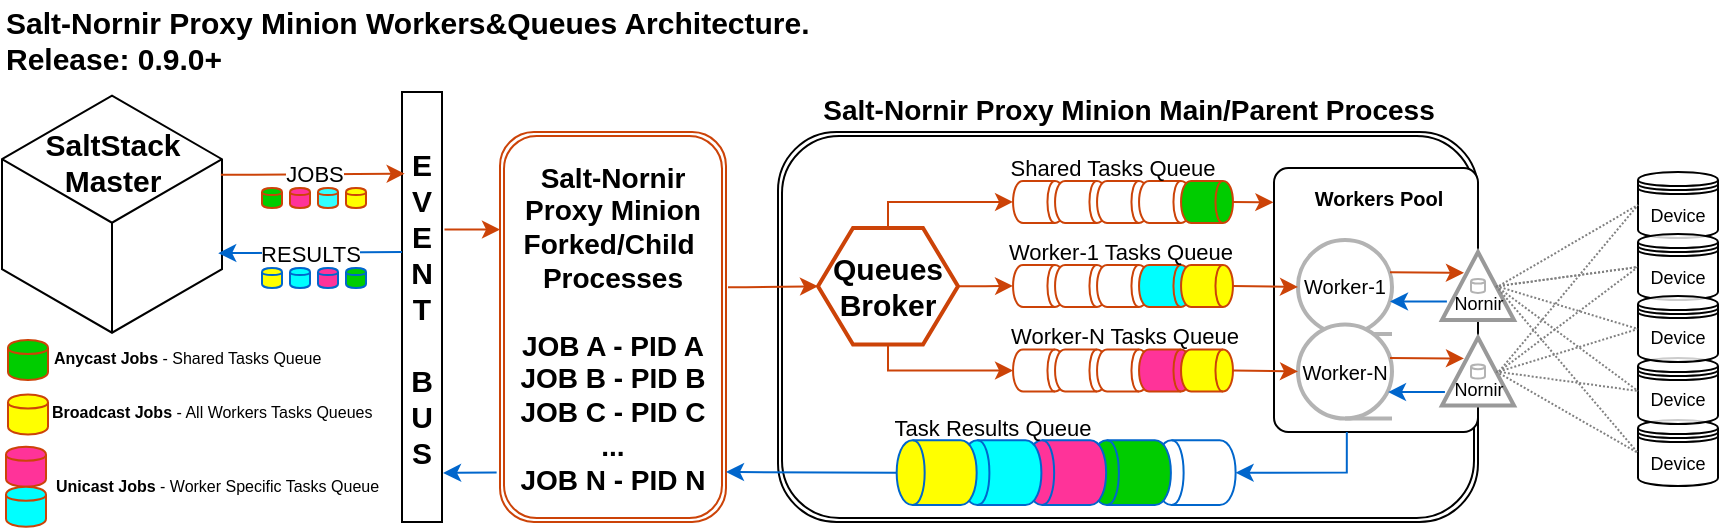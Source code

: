 <mxfile version="13.3.9" type="device"><diagram id="idLIle0MW4evIVpvNF2f" name="Page-1"><mxGraphModel dx="1092" dy="494" grid="1" gridSize="10" guides="1" tooltips="1" connect="1" arrows="1" fold="1" page="1" pageScale="1" pageWidth="827" pageHeight="1169" math="0" shadow="0"><root><mxCell id="0"/><mxCell id="1" parent="0"/><mxCell id="kv0eZ70XptQ-PbR5n9JC-111" value="Device" style="shape=datastore;whiteSpace=wrap;html=1;rounded=1;strokeWidth=1;fontSize=9;strokeOpacity=100;fillOpacity=80;" parent="1" vertex="1"><mxGeometry x="896" y="374" width="40" height="33" as="geometry"/></mxCell><mxCell id="kv0eZ70XptQ-PbR5n9JC-25" value="" style="shape=ext;double=1;rounded=1;whiteSpace=wrap;html=1;strokeColor=#000000;fontSize=15;fontColor=#000000;fontStyle=1" parent="1" vertex="1"><mxGeometry x="466" y="230" width="350" height="195" as="geometry"/></mxCell><mxCell id="kv0eZ70XptQ-PbR5n9JC-78" value="" style="rounded=1;whiteSpace=wrap;html=1;strokeWidth=1;fontSize=11;fontColor=#000000;arcSize=7;" parent="1" vertex="1"><mxGeometry x="714" y="248" width="102" height="132" as="geometry"/></mxCell><mxCell id="kv0eZ70XptQ-PbR5n9JC-1" value="" style="html=1;whiteSpace=wrap;aspect=fixed;shape=isoCube;backgroundOutline=1;fontColor=#3399FF;" parent="1" vertex="1"><mxGeometry x="78" y="210" width="110" height="122.22" as="geometry"/></mxCell><mxCell id="kv0eZ70XptQ-PbR5n9JC-2" value="SaltStack&lt;br style=&quot;font-size: 15px;&quot;&gt;Master" style="text;html=1;resizable=0;autosize=1;align=center;verticalAlign=middle;points=[];fillColor=none;strokeColor=none;rounded=0;fontStyle=1;fontSize=15;" parent="1" vertex="1"><mxGeometry x="93" y="225" width="80" height="40" as="geometry"/></mxCell><mxCell id="kv0eZ70XptQ-PbR5n9JC-5" value="E&lt;br&gt;V&lt;br&gt;E&lt;br&gt;N&lt;br&gt;T&lt;br&gt;&lt;br&gt;B&lt;br&gt;U&lt;br&gt;S" style="rounded=0;whiteSpace=wrap;html=1;strokeColor=#000000;fontSize=15;fontStyle=1" parent="1" vertex="1"><mxGeometry x="278" y="210" width="20" height="215" as="geometry"/></mxCell><mxCell id="kv0eZ70XptQ-PbR5n9JC-6" value="" style="endArrow=classic;html=1;fontSize=15;fontColor=#000000;entryX=0.067;entryY=0.19;entryDx=0;entryDy=0;entryPerimeter=0;exitX=0.995;exitY=0.339;exitDx=0;exitDy=0;exitPerimeter=0;strokeColor=#CC4308;" parent="1" source="kv0eZ70XptQ-PbR5n9JC-1" target="kv0eZ70XptQ-PbR5n9JC-5" edge="1"><mxGeometry relative="1" as="geometry"><mxPoint x="138" y="350" as="sourcePoint"/><mxPoint x="238" y="350" as="targetPoint"/></mxGeometry></mxCell><mxCell id="kv0eZ70XptQ-PbR5n9JC-7" value="JOBS&lt;br&gt;" style="edgeLabel;resizable=0;html=1;align=center;verticalAlign=middle;" parent="kv0eZ70XptQ-PbR5n9JC-6" connectable="0" vertex="1"><mxGeometry relative="1" as="geometry"/></mxCell><mxCell id="kv0eZ70XptQ-PbR5n9JC-8" value="" style="endArrow=none;html=1;fontSize=15;fontColor=#000000;entryX=0.067;entryY=0.19;entryDx=0;entryDy=0;entryPerimeter=0;exitX=0.995;exitY=0.339;exitDx=0;exitDy=0;exitPerimeter=0;startArrow=classic;startFill=1;endFill=0;strokeColor=#0066CC;" parent="1" edge="1"><mxGeometry relative="1" as="geometry"><mxPoint x="186.11" y="290.583" as="sourcePoint"/><mxPoint x="278.0" y="290.0" as="targetPoint"/></mxGeometry></mxCell><mxCell id="kv0eZ70XptQ-PbR5n9JC-9" value="RESULTS" style="edgeLabel;resizable=0;html=1;align=center;verticalAlign=middle;" parent="kv0eZ70XptQ-PbR5n9JC-8" connectable="0" vertex="1"><mxGeometry relative="1" as="geometry"/></mxCell><mxCell id="kv0eZ70XptQ-PbR5n9JC-10" value="Salt-Nornir &lt;br style=&quot;font-size: 14px&quot;&gt;Proxy Minion&lt;br style=&quot;font-size: 14px&quot;&gt;Forked/Child&amp;nbsp;&lt;br&gt;Processes&lt;br&gt;&lt;br style=&quot;font-size: 14px&quot;&gt;JOB A - PID A&lt;br&gt;JOB B - PID B&lt;br&gt;JOB C - PID C&lt;br&gt;...&lt;br&gt;JOB N - PID N" style="shape=ext;double=1;rounded=1;whiteSpace=wrap;html=1;fontSize=14;fontColor=#000000;fontStyle=1;strokeColor=#CC4308;" parent="1" vertex="1"><mxGeometry x="327" y="230" width="113" height="195" as="geometry"/></mxCell><mxCell id="kv0eZ70XptQ-PbR5n9JC-11" value="" style="shape=cylinder;whiteSpace=wrap;html=1;boundedLbl=1;backgroundOutline=1;fontSize=15;fontColor=#000000;strokeColor=#CC4308;fillColor=#00CC00;" parent="1" vertex="1"><mxGeometry x="208" y="258" width="10" height="10" as="geometry"/></mxCell><mxCell id="kv0eZ70XptQ-PbR5n9JC-12" value="" style="shape=cylinder;whiteSpace=wrap;html=1;boundedLbl=1;backgroundOutline=1;fontSize=15;fontColor=#000000;strokeColor=#CC4308;fillColor=#FF3399;" parent="1" vertex="1"><mxGeometry x="222" y="258" width="10" height="10" as="geometry"/></mxCell><mxCell id="kv0eZ70XptQ-PbR5n9JC-13" value="" style="shape=cylinder;whiteSpace=wrap;html=1;boundedLbl=1;backgroundOutline=1;fontSize=15;fontColor=#000000;strokeColor=#CC4308;fillColor=#33FFFF;" parent="1" vertex="1"><mxGeometry x="236" y="258" width="10" height="10" as="geometry"/></mxCell><mxCell id="kv0eZ70XptQ-PbR5n9JC-14" value="" style="shape=cylinder;whiteSpace=wrap;html=1;boundedLbl=1;backgroundOutline=1;fontSize=15;fontColor=#000000;strokeColor=#CC4308;fillColor=#FFFF00;" parent="1" vertex="1"><mxGeometry x="250" y="258" width="10" height="10" as="geometry"/></mxCell><mxCell id="kv0eZ70XptQ-PbR5n9JC-15" value="" style="shape=cylinder;whiteSpace=wrap;html=1;boundedLbl=1;backgroundOutline=1;fontSize=15;fontColor=#000000;strokeColor=#0066CC;fillColor=#FFFF00;" parent="1" vertex="1"><mxGeometry x="208" y="298" width="10" height="10" as="geometry"/></mxCell><mxCell id="kv0eZ70XptQ-PbR5n9JC-16" value="" style="shape=cylinder;whiteSpace=wrap;html=1;boundedLbl=1;backgroundOutline=1;fontSize=15;fontColor=#000000;strokeColor=#0066CC;fillColor=#00FFFF;" parent="1" vertex="1"><mxGeometry x="222" y="298" width="10" height="10" as="geometry"/></mxCell><mxCell id="kv0eZ70XptQ-PbR5n9JC-17" value="" style="shape=cylinder;whiteSpace=wrap;html=1;boundedLbl=1;backgroundOutline=1;fontSize=15;fontColor=#000000;strokeColor=#0066CC;fillColor=#FF3399;" parent="1" vertex="1"><mxGeometry x="236" y="298" width="10" height="10" as="geometry"/></mxCell><mxCell id="kv0eZ70XptQ-PbR5n9JC-18" value="" style="shape=cylinder;whiteSpace=wrap;html=1;boundedLbl=1;backgroundOutline=1;fontSize=15;fontColor=#000000;strokeColor=#0066CC;fillColor=#00CC00;" parent="1" vertex="1"><mxGeometry x="250" y="298" width="10" height="10" as="geometry"/></mxCell><mxCell id="kv0eZ70XptQ-PbR5n9JC-19" value="" style="endArrow=classic;html=1;fontSize=15;fontColor=#000000;entryX=0;entryY=0.25;entryDx=0;entryDy=0;strokeColor=#CC4308;exitX=1.062;exitY=0.32;exitDx=0;exitDy=0;exitPerimeter=0;" parent="1" source="kv0eZ70XptQ-PbR5n9JC-5" target="kv0eZ70XptQ-PbR5n9JC-10" edge="1"><mxGeometry relative="1" as="geometry"><mxPoint x="300" y="352" as="sourcePoint"/><mxPoint x="381.89" y="350" as="targetPoint"/></mxGeometry></mxCell><mxCell id="kv0eZ70XptQ-PbR5n9JC-23" value="" style="endArrow=none;html=1;fontSize=15;fontColor=#000000;startArrow=classic;startFill=1;endFill=0;entryX=-0.015;entryY=0.873;entryDx=0;entryDy=0;strokeColor=#0066CC;exitX=1.027;exitY=0.886;exitDx=0;exitDy=0;exitPerimeter=0;entryPerimeter=0;" parent="1" source="kv0eZ70XptQ-PbR5n9JC-5" target="kv0eZ70XptQ-PbR5n9JC-10" edge="1"><mxGeometry relative="1" as="geometry"><mxPoint x="300" y="401" as="sourcePoint"/><mxPoint x="360" y="400" as="targetPoint"/></mxGeometry></mxCell><mxCell id="kv0eZ70XptQ-PbR5n9JC-26" value="" style="shape=cylinder;whiteSpace=wrap;html=1;boundedLbl=1;backgroundOutline=1;fontSize=15;fontColor=#FF8000;rotation=90;strokeColor=#CC4308;fillColor=#FFFFFF;" parent="1" vertex="1"><mxGeometry x="586" y="294" width="21" height="25.95" as="geometry"/></mxCell><mxCell id="kv0eZ70XptQ-PbR5n9JC-27" value="Queues&lt;br&gt;Broker" style="shape=hexagon;perimeter=hexagonPerimeter2;whiteSpace=wrap;html=1;fontSize=15;fontStyle=1;strokeWidth=2;strokeColor=#CC4308;" parent="1" vertex="1"><mxGeometry x="486" y="277.94" width="70" height="58.34" as="geometry"/></mxCell><mxCell id="kv0eZ70XptQ-PbR5n9JC-28" value="" style="shape=cylinder;whiteSpace=wrap;html=1;boundedLbl=1;backgroundOutline=1;fontSize=15;fontColor=#FF8000;rotation=90;strokeColor=#CC4308;fillColor=#FFFFFF;" parent="1" vertex="1"><mxGeometry x="586" y="251.99" width="21" height="25.95" as="geometry"/></mxCell><mxCell id="kv0eZ70XptQ-PbR5n9JC-29" value="" style="shape=cylinder;whiteSpace=wrap;html=1;boundedLbl=1;backgroundOutline=1;fontSize=15;fontColor=#FF8000;rotation=90;strokeColor=#CC4308;fillColor=#FFFFFF;" parent="1" vertex="1"><mxGeometry x="586" y="336.28" width="21" height="25.95" as="geometry"/></mxCell><mxCell id="kv0eZ70XptQ-PbR5n9JC-31" value="" style="endArrow=classic;html=1;fontSize=15;fontColor=#000000;entryX=0.5;entryY=1;entryDx=0;entryDy=0;exitX=0.5;exitY=0;exitDx=0;exitDy=0;edgeStyle=orthogonalEdgeStyle;rounded=0;strokeColor=#CC4308;" parent="1" source="kv0eZ70XptQ-PbR5n9JC-27" target="kv0eZ70XptQ-PbR5n9JC-28" edge="1"><mxGeometry relative="1" as="geometry"><mxPoint x="256" y="398" as="sourcePoint"/><mxPoint x="293" y="397.5" as="targetPoint"/></mxGeometry></mxCell><mxCell id="kv0eZ70XptQ-PbR5n9JC-32" value="" style="endArrow=classic;html=1;fontSize=15;fontColor=#000000;entryX=0;entryY=0.5;entryDx=0;entryDy=0;strokeColor=#CC4308;exitX=1.009;exitY=0.398;exitDx=0;exitDy=0;edgeStyle=orthogonalEdgeStyle;rounded=0;exitPerimeter=0;" parent="1" source="kv0eZ70XptQ-PbR5n9JC-10" target="kv0eZ70XptQ-PbR5n9JC-27" edge="1"><mxGeometry relative="1" as="geometry"><mxPoint x="467" y="370.5" as="sourcePoint"/><mxPoint x="637.525" y="257.965" as="targetPoint"/><Array as="points"><mxPoint x="450" y="308"/></Array></mxGeometry></mxCell><mxCell id="kv0eZ70XptQ-PbR5n9JC-33" value="" style="endArrow=classic;html=1;fontSize=15;fontColor=#000000;strokeColor=#CC4308;exitX=0.5;exitY=1;exitDx=0;exitDy=0;edgeStyle=orthogonalEdgeStyle;rounded=0;entryX=0.5;entryY=1;entryDx=0;entryDy=0;" parent="1" source="kv0eZ70XptQ-PbR5n9JC-27" target="kv0eZ70XptQ-PbR5n9JC-29" edge="1"><mxGeometry relative="1" as="geometry"><mxPoint x="531" y="287.94" as="sourcePoint"/><mxPoint x="586" y="346" as="targetPoint"/></mxGeometry></mxCell><mxCell id="kv0eZ70XptQ-PbR5n9JC-34" value="" style="endArrow=classic;html=1;fontSize=15;fontColor=#000000;strokeColor=#CC4308;exitX=1;exitY=0.5;exitDx=0;exitDy=0;edgeStyle=orthogonalEdgeStyle;rounded=0;entryX=0.5;entryY=1;entryDx=0;entryDy=0;" parent="1" source="kv0eZ70XptQ-PbR5n9JC-27" target="kv0eZ70XptQ-PbR5n9JC-26" edge="1"><mxGeometry relative="1" as="geometry"><mxPoint x="531" y="346.28" as="sourcePoint"/><mxPoint x="593.525" y="359.255" as="targetPoint"/></mxGeometry></mxCell><mxCell id="kv0eZ70XptQ-PbR5n9JC-35" value="" style="shape=cylinder;whiteSpace=wrap;html=1;boundedLbl=1;backgroundOutline=1;fontSize=15;fontColor=#FF8000;rotation=90;strokeColor=#CC4308;fillColor=#FFFFFF;" parent="1" vertex="1"><mxGeometry x="607" y="251.99" width="21" height="25.95" as="geometry"/></mxCell><mxCell id="kv0eZ70XptQ-PbR5n9JC-36" value="" style="shape=cylinder;whiteSpace=wrap;html=1;boundedLbl=1;backgroundOutline=1;fontSize=15;fontColor=#FF8000;rotation=90;strokeColor=#CC4308;fillColor=#FFFFFF;" parent="1" vertex="1"><mxGeometry x="628" y="251.99" width="21" height="25.95" as="geometry"/></mxCell><mxCell id="kv0eZ70XptQ-PbR5n9JC-37" value="" style="shape=cylinder;whiteSpace=wrap;html=1;boundedLbl=1;backgroundOutline=1;fontSize=15;fontColor=#FF8000;rotation=90;strokeColor=#CC4308;fillColor=#FFFFFF;" parent="1" vertex="1"><mxGeometry x="649" y="251.99" width="21" height="25.95" as="geometry"/></mxCell><mxCell id="kv0eZ70XptQ-PbR5n9JC-38" value="" style="shape=cylinder;whiteSpace=wrap;html=1;boundedLbl=1;backgroundOutline=1;fontSize=15;fontColor=#FF8000;rotation=90;strokeColor=#CC4308;fillColor=#FFFFFF;" parent="1" vertex="1"><mxGeometry x="607" y="294" width="21" height="25.95" as="geometry"/></mxCell><mxCell id="kv0eZ70XptQ-PbR5n9JC-39" value="" style="shape=cylinder;whiteSpace=wrap;html=1;boundedLbl=1;backgroundOutline=1;fontSize=15;fontColor=#FF8000;rotation=90;strokeColor=#CC4308;fillColor=#FFFFFF;" parent="1" vertex="1"><mxGeometry x="628" y="294" width="21" height="25.95" as="geometry"/></mxCell><mxCell id="kv0eZ70XptQ-PbR5n9JC-40" value="" style="shape=cylinder;whiteSpace=wrap;html=1;boundedLbl=1;backgroundOutline=1;fontSize=15;fontColor=#FF8000;rotation=90;strokeColor=#CC4308;fillColor=#00FFFF;" parent="1" vertex="1"><mxGeometry x="649" y="294" width="21" height="25.95" as="geometry"/></mxCell><mxCell id="kv0eZ70XptQ-PbR5n9JC-42" value="" style="shape=cylinder;whiteSpace=wrap;html=1;boundedLbl=1;backgroundOutline=1;fontSize=15;fontColor=#FF8000;rotation=90;strokeColor=#CC4308;fillColor=#FFFFFF;" parent="1" vertex="1"><mxGeometry x="607" y="336.28" width="21" height="25.95" as="geometry"/></mxCell><mxCell id="kv0eZ70XptQ-PbR5n9JC-43" value="" style="shape=cylinder;whiteSpace=wrap;html=1;boundedLbl=1;backgroundOutline=1;fontSize=15;fontColor=#FF8000;rotation=90;strokeColor=#CC4308;fillColor=#FFFFFF;" parent="1" vertex="1"><mxGeometry x="628" y="336.28" width="21" height="25.95" as="geometry"/></mxCell><mxCell id="kv0eZ70XptQ-PbR5n9JC-44" value="" style="shape=cylinder;whiteSpace=wrap;html=1;boundedLbl=1;backgroundOutline=1;fontSize=15;fontColor=#FF8000;rotation=90;strokeColor=#CC4308;fillColor=#FF3399;" parent="1" vertex="1"><mxGeometry x="649" y="336.28" width="21" height="25.95" as="geometry"/></mxCell><mxCell id="kv0eZ70XptQ-PbR5n9JC-46" value="Shared Tasks Queue" style="text;html=1;resizable=0;autosize=1;align=center;verticalAlign=middle;points=[];fillColor=none;strokeColor=none;rounded=0;fontSize=11;fontColor=#000000;" parent="1" vertex="1"><mxGeometry x="573" y="237.99" width="120" height="20" as="geometry"/></mxCell><mxCell id="kv0eZ70XptQ-PbR5n9JC-47" value="" style="shape=cylinder;whiteSpace=wrap;html=1;boundedLbl=1;backgroundOutline=1;fontSize=15;fontColor=#FF8000;rotation=90;strokeColor=#CC4308;fillColor=#00CC00;" parent="1" vertex="1"><mxGeometry x="670" y="251.99" width="21" height="25.95" as="geometry"/></mxCell><mxCell id="kv0eZ70XptQ-PbR5n9JC-48" value="" style="shape=cylinder;whiteSpace=wrap;html=1;boundedLbl=1;backgroundOutline=1;fontSize=15;fontColor=#FF8000;rotation=90;strokeColor=#CC4308;fillColor=#FFFF00;" parent="1" vertex="1"><mxGeometry x="670" y="294" width="21" height="25.95" as="geometry"/></mxCell><mxCell id="kv0eZ70XptQ-PbR5n9JC-49" value="" style="shape=cylinder;whiteSpace=wrap;html=1;boundedLbl=1;backgroundOutline=1;fontSize=15;fontColor=#FF8000;rotation=90;strokeColor=#CC4308;fillColor=#FFFF00;" parent="1" vertex="1"><mxGeometry x="670" y="336.28" width="21" height="25.95" as="geometry"/></mxCell><mxCell id="kv0eZ70XptQ-PbR5n9JC-50" value="Worker-1 Tasks Queue" style="text;html=1;resizable=0;autosize=1;align=center;verticalAlign=middle;points=[];fillColor=none;strokeColor=none;rounded=0;fontSize=11;fontColor=#000000;" parent="1" vertex="1"><mxGeometry x="572" y="280.11" width="130" height="20" as="geometry"/></mxCell><mxCell id="kv0eZ70XptQ-PbR5n9JC-52" value="Worker-N Tasks Queue" style="text;html=1;resizable=0;autosize=1;align=center;verticalAlign=middle;points=[];fillColor=none;strokeColor=none;rounded=0;fontSize=11;fontColor=#000000;" parent="1" vertex="1"><mxGeometry x="574" y="321.95" width="130" height="20" as="geometry"/></mxCell><mxCell id="kv0eZ70XptQ-PbR5n9JC-58" value="" style="endArrow=none;html=1;fontSize=15;fontColor=#000000;startArrow=classic;startFill=1;endFill=0;entryX=0.5;entryY=0;entryDx=0;entryDy=0;strokeColor=#0066CC;" parent="1" target="kv0eZ70XptQ-PbR5n9JC-57" edge="1"><mxGeometry relative="1" as="geometry"><mxPoint x="440" y="400" as="sourcePoint"/><mxPoint x="310" y="410.5" as="targetPoint"/></mxGeometry></mxCell><mxCell id="kv0eZ70XptQ-PbR5n9JC-59" value="&lt;span style=&quot;font-size: 14px ; font-weight: 700&quot;&gt;Salt-Nornir&amp;nbsp;&lt;/span&gt;&lt;span style=&quot;font-size: 14px ; font-weight: 700&quot;&gt;Proxy Minion&amp;nbsp;&lt;/span&gt;&lt;span style=&quot;font-size: 14px ; font-weight: 700&quot;&gt;Main/Parent Process&lt;/span&gt;" style="text;html=1;resizable=0;autosize=1;align=center;verticalAlign=middle;points=[];fillColor=none;strokeColor=none;rounded=0;fontSize=14;fontColor=#000000;" parent="1" vertex="1"><mxGeometry x="481" y="209" width="320" height="20" as="geometry"/></mxCell><mxCell id="kv0eZ70XptQ-PbR5n9JC-66" value="" style="shape=cylinder;whiteSpace=wrap;html=1;boundedLbl=1;backgroundOutline=1;fontSize=15;fontColor=#FF8000;rotation=-90;strokeColor=#0066CC;" parent="1" vertex="1"><mxGeometry x="658.63" y="380.34" width="32.37" height="40" as="geometry"/></mxCell><mxCell id="kv0eZ70XptQ-PbR5n9JC-64" value="" style="shape=cylinder;whiteSpace=wrap;html=1;boundedLbl=1;backgroundOutline=1;fontSize=15;fontColor=#FF8000;rotation=-90;strokeColor=#0066CC;fillColor=#00CC00;" parent="1" vertex="1"><mxGeometry x="626.26" y="380.34" width="32.37" height="40" as="geometry"/></mxCell><mxCell id="kv0eZ70XptQ-PbR5n9JC-65" value="" style="shape=cylinder;whiteSpace=wrap;html=1;boundedLbl=1;backgroundOutline=1;fontSize=15;fontColor=#FF8000;rotation=-90;strokeColor=#0066CC;fillColor=#FF3399;" parent="1" vertex="1"><mxGeometry x="593.89" y="380.34" width="32.37" height="40" as="geometry"/></mxCell><mxCell id="kv0eZ70XptQ-PbR5n9JC-60" value="" style="shape=cylinder;whiteSpace=wrap;html=1;boundedLbl=1;backgroundOutline=1;fontSize=15;fontColor=#FF8000;rotation=-90;strokeColor=#0066CC;fillColor=#00FFFF;" parent="1" vertex="1"><mxGeometry x="561.52" y="380.34" width="32.37" height="40" as="geometry"/></mxCell><mxCell id="kv0eZ70XptQ-PbR5n9JC-57" value="" style="shape=cylinder;whiteSpace=wrap;html=1;boundedLbl=1;backgroundOutline=1;fontSize=15;fontColor=#FF8000;rotation=-90;strokeColor=#0066CC;fillColor=#FFFF00;" parent="1" vertex="1"><mxGeometry x="529.15" y="380.34" width="32.37" height="40" as="geometry"/></mxCell><mxCell id="kv0eZ70XptQ-PbR5n9JC-67" value="Task Results Queue" style="text;html=1;resizable=0;autosize=1;align=center;verticalAlign=middle;points=[];fillColor=none;strokeColor=none;rounded=0;fontSize=11;fontColor=#000000;" parent="1" vertex="1"><mxGeometry x="518" y="368" width="110" height="20" as="geometry"/></mxCell><mxCell id="kv0eZ70XptQ-PbR5n9JC-75" value="Worker-1" style="shape=tapeData;whiteSpace=wrap;html=1;perimeter=ellipsePerimeter;strokeWidth=2;fontSize=10;fontColor=#000000;strokeColor=#B3B3B3;" parent="1" vertex="1"><mxGeometry x="726" y="283.97" width="47" height="47" as="geometry"/></mxCell><mxCell id="kv0eZ70XptQ-PbR5n9JC-76" value="Worker-N" style="shape=tapeData;whiteSpace=wrap;html=1;perimeter=ellipsePerimeter;strokeWidth=2;fontSize=10;fontColor=#000000;strokeColor=#B3B3B3;" parent="1" vertex="1"><mxGeometry x="726" y="326.25" width="47" height="47" as="geometry"/></mxCell><mxCell id="kv0eZ70XptQ-PbR5n9JC-80" value="&lt;b style=&quot;font-size: 10px;&quot;&gt;Workers Pool&lt;/b&gt;" style="text;html=1;resizable=0;autosize=1;align=center;verticalAlign=middle;points=[];fillColor=none;strokeColor=none;rounded=0;fontSize=10;fontColor=#000000;" parent="1" vertex="1"><mxGeometry x="726" y="253" width="80" height="20" as="geometry"/></mxCell><mxCell id="kv0eZ70XptQ-PbR5n9JC-81" value="" style="endArrow=classic;html=1;fontSize=15;fontColor=#000000;strokeColor=#CC4308;rounded=0;entryX=0;entryY=0.5;entryDx=0;entryDy=0;" parent="1" target="kv0eZ70XptQ-PbR5n9JC-75" edge="1"><mxGeometry relative="1" as="geometry"><mxPoint x="693" y="307" as="sourcePoint"/><mxPoint x="593.525" y="316.975" as="targetPoint"/></mxGeometry></mxCell><mxCell id="kv0eZ70XptQ-PbR5n9JC-82" value="" style="endArrow=classic;html=1;fontSize=15;fontColor=#000000;strokeColor=#CC4308;rounded=0;entryX=0;entryY=0.5;entryDx=0;entryDy=0;exitX=0.5;exitY=0;exitDx=0;exitDy=0;" parent="1" source="kv0eZ70XptQ-PbR5n9JC-49" target="kv0eZ70XptQ-PbR5n9JC-76" edge="1"><mxGeometry relative="1" as="geometry"><mxPoint x="703" y="317" as="sourcePoint"/><mxPoint x="736.0" y="316.97" as="targetPoint"/></mxGeometry></mxCell><mxCell id="kv0eZ70XptQ-PbR5n9JC-83" value="" style="endArrow=classic;html=1;fontSize=15;fontColor=#000000;strokeColor=#CC4308;rounded=0;exitX=0.5;exitY=0;exitDx=0;exitDy=0;entryX=-0.003;entryY=0.13;entryDx=0;entryDy=0;entryPerimeter=0;" parent="1" source="kv0eZ70XptQ-PbR5n9JC-47" target="kv0eZ70XptQ-PbR5n9JC-78" edge="1"><mxGeometry relative="1" as="geometry"><mxPoint x="703.475" y="359.255" as="sourcePoint"/><mxPoint x="713" y="265" as="targetPoint"/></mxGeometry></mxCell><mxCell id="kv0eZ70XptQ-PbR5n9JC-89" style="edgeStyle=none;rounded=0;orthogonalLoop=1;jettySize=auto;html=1;exitX=0;exitY=0;exitDx=28.5;exitDy=16.995;exitPerimeter=0;entryX=0;entryY=0.5;entryDx=0;entryDy=0;startArrow=none;startFill=0;endArrow=none;endFill=0;fontSize=9;fontColor=#000000;strokeColor=#808080;dashed=1;dashPattern=1 1;" parent="1" source="kv0eZ70XptQ-PbR5n9JC-84" target="kv0eZ70XptQ-PbR5n9JC-86" edge="1"><mxGeometry relative="1" as="geometry"/></mxCell><mxCell id="kv0eZ70XptQ-PbR5n9JC-84" value="Nornir" style="verticalLabelPosition=middle;verticalAlign=bottom;html=1;shape=mxgraph.basic.acute_triangle;dx=0.5;rounded=1;strokeWidth=2;fontSize=9;fontColor=#000000;strokeColor=#999999;labelPosition=center;align=center;" parent="1" vertex="1"><mxGeometry x="798" y="290" width="36" height="33.99" as="geometry"/></mxCell><mxCell id="kv0eZ70XptQ-PbR5n9JC-94" style="edgeStyle=none;rounded=0;orthogonalLoop=1;jettySize=auto;html=1;exitX=0;exitY=0;exitDx=28.5;exitDy=16.995;exitPerimeter=0;entryX=0;entryY=0.5;entryDx=0;entryDy=0;startArrow=none;startFill=0;endArrow=none;endFill=0;fontSize=9;fontColor=#000000;strokeColor=#808080;dashed=1;dashPattern=1 1;" parent="1" source="kv0eZ70XptQ-PbR5n9JC-85" target="kv0eZ70XptQ-PbR5n9JC-110" edge="1"><mxGeometry relative="1" as="geometry"><mxPoint x="893" y="378.73" as="targetPoint"/></mxGeometry></mxCell><mxCell id="kv0eZ70XptQ-PbR5n9JC-85" value="Nornir" style="verticalLabelPosition=middle;verticalAlign=bottom;html=1;shape=mxgraph.basic.acute_triangle;dx=0.5;rounded=1;strokeWidth=2;fontSize=9;fontColor=#000000;strokeColor=#999999;labelPosition=center;align=center;" parent="1" vertex="1"><mxGeometry x="798" y="332.76" width="36" height="33.99" as="geometry"/></mxCell><mxCell id="kv0eZ70XptQ-PbR5n9JC-86" value="Device" style="shape=datastore;whiteSpace=wrap;html=1;rounded=1;strokeWidth=1;fontSize=9;strokeOpacity=100;fillOpacity=80;" parent="1" vertex="1"><mxGeometry x="896" y="250" width="40" height="33" as="geometry"/></mxCell><mxCell id="kv0eZ70XptQ-PbR5n9JC-99" value="" style="strokeWidth=1;html=1;shape=mxgraph.flowchart.database;whiteSpace=wrap;rounded=1;fontSize=9;fontColor=#000000;strokeColor=#B3B3B3;" parent="1" vertex="1"><mxGeometry x="812.5" y="303.47" width="7" height="7" as="geometry"/></mxCell><mxCell id="kv0eZ70XptQ-PbR5n9JC-100" value="" style="strokeWidth=1;html=1;shape=mxgraph.flowchart.database;whiteSpace=wrap;rounded=1;fontSize=9;fontColor=#000000;strokeColor=#B3B3B3;" parent="1" vertex="1"><mxGeometry x="812.5" y="346.26" width="7" height="7" as="geometry"/></mxCell><mxCell id="kv0eZ70XptQ-PbR5n9JC-101" value="" style="endArrow=none;html=1;fontSize=15;fontColor=#000000;startArrow=classic;startFill=1;endFill=0;entryX=0.357;entryY=1;entryDx=0;entryDy=0;strokeColor=#0066CC;exitX=0.5;exitY=1;exitDx=0;exitDy=0;entryPerimeter=0;edgeStyle=orthogonalEdgeStyle;rounded=0;" parent="1" source="kv0eZ70XptQ-PbR5n9JC-66" target="kv0eZ70XptQ-PbR5n9JC-78" edge="1"><mxGeometry relative="1" as="geometry"><mxPoint x="450" y="410.5" as="sourcePoint"/><mxPoint x="535.335" y="410.34" as="targetPoint"/></mxGeometry></mxCell><mxCell id="kv0eZ70XptQ-PbR5n9JC-102" value="" style="endArrow=classic;html=1;fontSize=15;fontColor=#000000;strokeColor=#CC4308;rounded=0;exitX=0.5;exitY=0;exitDx=0;exitDy=0;entryX=0.333;entryY=0.306;entryDx=0;entryDy=0;entryPerimeter=0;" parent="1" edge="1"><mxGeometry relative="1" as="geometry"><mxPoint x="772.005" y="300.115" as="sourcePoint"/><mxPoint x="808.988" y="300.401" as="targetPoint"/></mxGeometry></mxCell><mxCell id="kv0eZ70XptQ-PbR5n9JC-103" value="" style="endArrow=classic;html=1;fontSize=15;fontColor=#000000;strokeColor=#CC4308;rounded=0;exitX=0.5;exitY=0;exitDx=0;exitDy=0;entryX=0.333;entryY=0.306;entryDx=0;entryDy=0;entryPerimeter=0;" parent="1" edge="1"><mxGeometry relative="1" as="geometry"><mxPoint x="772.005" y="342.955" as="sourcePoint"/><mxPoint x="808.988" y="343.241" as="targetPoint"/></mxGeometry></mxCell><mxCell id="kv0eZ70XptQ-PbR5n9JC-104" value="" style="endArrow=none;html=1;fontSize=15;fontColor=#000000;startArrow=classic;startFill=1;endFill=0;entryX=0;entryY=0.75;entryDx=0;entryDy=0;strokeColor=#0066CC;exitX=1.027;exitY=0.886;exitDx=0;exitDy=0;exitPerimeter=0;" parent="1" edge="1"><mxGeometry relative="1" as="geometry"><mxPoint x="772" y="314.71" as="sourcePoint"/><mxPoint x="800.46" y="314.72" as="targetPoint"/></mxGeometry></mxCell><mxCell id="kv0eZ70XptQ-PbR5n9JC-105" value="" style="endArrow=none;html=1;fontSize=15;fontColor=#000000;startArrow=classic;startFill=1;endFill=0;entryX=0;entryY=0.75;entryDx=0;entryDy=0;strokeColor=#0066CC;exitX=1.027;exitY=0.886;exitDx=0;exitDy=0;exitPerimeter=0;" parent="1" edge="1"><mxGeometry relative="1" as="geometry"><mxPoint x="771" y="360.04" as="sourcePoint"/><mxPoint x="799.46" y="360.05" as="targetPoint"/></mxGeometry></mxCell><mxCell id="kv0eZ70XptQ-PbR5n9JC-90" style="edgeStyle=none;rounded=0;orthogonalLoop=1;jettySize=auto;html=1;exitX=0;exitY=0;exitDx=28.5;exitDy=16.995;exitPerimeter=0;entryX=0;entryY=0.5;entryDx=0;entryDy=0;startArrow=none;startFill=0;endArrow=none;endFill=0;fontSize=9;fontColor=#000000;strokeColor=#808080;dashed=1;dashPattern=1 1;" parent="1" source="kv0eZ70XptQ-PbR5n9JC-84" target="kv0eZ70XptQ-PbR5n9JC-108" edge="1"><mxGeometry relative="1" as="geometry"><mxPoint x="893" y="323.38" as="targetPoint"/></mxGeometry></mxCell><mxCell id="kv0eZ70XptQ-PbR5n9JC-92" style="edgeStyle=none;rounded=0;orthogonalLoop=1;jettySize=auto;html=1;exitX=0;exitY=0;exitDx=28.5;exitDy=16.995;exitPerimeter=0;entryX=0;entryY=0.5;entryDx=0;entryDy=0;startArrow=none;startFill=0;endArrow=none;endFill=0;fontSize=9;fontColor=#000000;strokeColor=#808080;dashed=1;dashPattern=1 1;" parent="1" source="kv0eZ70XptQ-PbR5n9JC-85" target="kv0eZ70XptQ-PbR5n9JC-86" edge="1"><mxGeometry relative="1" as="geometry"/></mxCell><mxCell id="kv0eZ70XptQ-PbR5n9JC-93" style="edgeStyle=none;rounded=0;orthogonalLoop=1;jettySize=auto;html=1;exitX=0;exitY=0;exitDx=28.5;exitDy=16.995;exitPerimeter=0;entryX=0;entryY=0.5;entryDx=0;entryDy=0;startArrow=none;startFill=0;endArrow=none;endFill=0;fontSize=9;fontColor=#000000;strokeColor=#808080;dashed=1;dashPattern=1 1;" parent="1" source="kv0eZ70XptQ-PbR5n9JC-85" target="kv0eZ70XptQ-PbR5n9JC-108" edge="1"><mxGeometry relative="1" as="geometry"><mxPoint x="893" y="323.38" as="targetPoint"/></mxGeometry></mxCell><mxCell id="kv0eZ70XptQ-PbR5n9JC-109" value="Device" style="shape=datastore;whiteSpace=wrap;html=1;rounded=1;strokeWidth=1;fontSize=9;strokeOpacity=100;fillOpacity=80;" parent="1" vertex="1"><mxGeometry x="896" y="342.99" width="40" height="33" as="geometry"/></mxCell><mxCell id="kv0eZ70XptQ-PbR5n9JC-116" style="edgeStyle=none;rounded=0;orthogonalLoop=1;jettySize=auto;html=1;exitX=0;exitY=0;exitDx=27;exitDy=16.995;exitPerimeter=0;entryX=0;entryY=0.5;entryDx=0;entryDy=0;startArrow=none;startFill=0;endArrow=none;endFill=0;fontSize=9;fontColor=#000000;strokeColor=#808080;dashed=1;dashPattern=1 1;" parent="1" source="kv0eZ70XptQ-PbR5n9JC-84" target="kv0eZ70XptQ-PbR5n9JC-109" edge="1"><mxGeometry relative="1" as="geometry"><mxPoint x="835" y="316.995" as="sourcePoint"/><mxPoint x="953" y="364.47" as="targetPoint"/></mxGeometry></mxCell><mxCell id="kv0eZ70XptQ-PbR5n9JC-117" style="edgeStyle=none;rounded=0;orthogonalLoop=1;jettySize=auto;html=1;exitX=0;exitY=0;exitDx=27;exitDy=16.995;exitPerimeter=0;entryX=0;entryY=0.5;entryDx=0;entryDy=0;startArrow=none;startFill=0;endArrow=none;endFill=0;fontSize=9;fontColor=#000000;strokeColor=#808080;dashed=1;dashPattern=1 1;" parent="1" source="kv0eZ70XptQ-PbR5n9JC-85" target="kv0eZ70XptQ-PbR5n9JC-109" edge="1"><mxGeometry relative="1" as="geometry"><mxPoint x="835" y="316.995" as="sourcePoint"/><mxPoint x="973" y="380.97" as="targetPoint"/></mxGeometry></mxCell><mxCell id="kv0eZ70XptQ-PbR5n9JC-118" style="edgeStyle=none;rounded=0;orthogonalLoop=1;jettySize=auto;html=1;exitX=0;exitY=0;exitDx=27;exitDy=16.995;exitPerimeter=0;entryX=0;entryY=0.5;entryDx=0;entryDy=0;startArrow=none;startFill=0;endArrow=none;endFill=0;fontSize=9;fontColor=#000000;strokeColor=#808080;dashed=1;dashPattern=1 1;" parent="1" source="kv0eZ70XptQ-PbR5n9JC-85" target="kv0eZ70XptQ-PbR5n9JC-111" edge="1"><mxGeometry relative="1" as="geometry"><mxPoint x="835" y="359.755" as="sourcePoint"/><mxPoint x="953" y="365" as="targetPoint"/></mxGeometry></mxCell><mxCell id="kv0eZ70XptQ-PbR5n9JC-108" value="Device" style="shape=datastore;whiteSpace=wrap;html=1;rounded=1;strokeWidth=1;fontSize=9;strokeOpacity=100;fillOpacity=80;" parent="1" vertex="1"><mxGeometry x="896" y="281" width="40" height="33" as="geometry"/></mxCell><mxCell id="kv0eZ70XptQ-PbR5n9JC-119" style="edgeStyle=none;rounded=0;orthogonalLoop=1;jettySize=auto;html=1;exitX=0;exitY=0;exitDx=28.5;exitDy=16.995;exitPerimeter=0;entryX=0;entryY=0.5;entryDx=0;entryDy=0;startArrow=none;startFill=0;endArrow=none;endFill=0;fontSize=9;fontColor=#000000;strokeColor=#808080;dashed=1;dashPattern=1 1;" parent="1" source="kv0eZ70XptQ-PbR5n9JC-84" target="kv0eZ70XptQ-PbR5n9JC-108" edge="1"><mxGeometry relative="1" as="geometry"><mxPoint x="826.5" y="306.995" as="sourcePoint"/><mxPoint x="963" y="305.45" as="targetPoint"/></mxGeometry></mxCell><mxCell id="kv0eZ70XptQ-PbR5n9JC-110" value="Device" style="shape=datastore;whiteSpace=wrap;html=1;rounded=1;strokeWidth=1;fontSize=9;strokeOpacity=100;fillOpacity=80;" parent="1" vertex="1"><mxGeometry x="896" y="311.99" width="40" height="33" as="geometry"/></mxCell><mxCell id="kv0eZ70XptQ-PbR5n9JC-120" style="edgeStyle=none;rounded=0;orthogonalLoop=1;jettySize=auto;html=1;exitX=0;exitY=0;exitDx=27;exitDy=16.995;exitPerimeter=0;entryX=0;entryY=0.5;entryDx=0;entryDy=0;startArrow=none;startFill=0;endArrow=none;endFill=0;fontSize=9;fontColor=#000000;strokeColor=#808080;dashed=1;dashPattern=1 1;" parent="1" source="kv0eZ70XptQ-PbR5n9JC-84" target="kv0eZ70XptQ-PbR5n9JC-110" edge="1"><mxGeometry relative="1" as="geometry"><mxPoint x="825" y="306.995" as="sourcePoint"/><mxPoint x="963" y="352.78" as="targetPoint"/></mxGeometry></mxCell><mxCell id="kv0eZ70XptQ-PbR5n9JC-121" style="edgeStyle=none;rounded=0;orthogonalLoop=1;jettySize=auto;html=1;exitX=0;exitY=0;exitDx=27;exitDy=16.995;exitPerimeter=0;entryX=0;entryY=0.5;entryDx=0;entryDy=0;startArrow=none;startFill=0;endArrow=none;endFill=0;fontSize=9;fontColor=#000000;strokeColor=#808080;dashed=1;dashPattern=1 1;" parent="1" source="kv0eZ70XptQ-PbR5n9JC-84" target="kv0eZ70XptQ-PbR5n9JC-111" edge="1"><mxGeometry relative="1" as="geometry"><mxPoint x="835" y="359.755" as="sourcePoint"/><mxPoint x="933" y="414.5" as="targetPoint"/></mxGeometry></mxCell><mxCell id="kv0eZ70XptQ-PbR5n9JC-122" value="Salt-Nornir Proxy Minion Workers&amp;amp;Queues Architecture.&amp;nbsp;&lt;br&gt;&lt;span&gt;Release: 0.9.0+&amp;nbsp;&lt;/span&gt;" style="text;html=1;resizable=0;autosize=1;align=left;verticalAlign=middle;points=[];fillColor=none;strokeColor=none;rounded=0;fontSize=15;fontColor=#000000;fontStyle=1" parent="1" vertex="1"><mxGeometry x="78" y="164" width="420" height="40" as="geometry"/></mxCell><mxCell id="r7j_s_Vee7v4pnC9Z-_C-3" value="" style="shape=cylinder;whiteSpace=wrap;html=1;boundedLbl=1;backgroundOutline=1;fontSize=15;fontColor=#000000;strokeColor=#CC4308;fillColor=#00CC00;" parent="1" vertex="1"><mxGeometry x="81" y="334.01" width="20" height="20" as="geometry"/></mxCell><mxCell id="r7j_s_Vee7v4pnC9Z-_C-4" value="&lt;b&gt;Anycast Jobs&lt;/b&gt; - Shared Tasks Queue&amp;nbsp;&amp;nbsp;" style="text;html=1;resizable=0;autosize=1;align=left;verticalAlign=middle;points=[];fillColor=none;strokeColor=none;rounded=0;fontSize=8;" parent="1" vertex="1"><mxGeometry x="102" y="332.76" width="150" height="20" as="geometry"/></mxCell><mxCell id="r7j_s_Vee7v4pnC9Z-_C-5" value="" style="shape=cylinder;whiteSpace=wrap;html=1;boundedLbl=1;backgroundOutline=1;fontSize=15;fontColor=#000000;strokeColor=#CC4308;fillColor=#FFFF00;" parent="1" vertex="1"><mxGeometry x="81" y="361.26" width="20" height="20" as="geometry"/></mxCell><mxCell id="r7j_s_Vee7v4pnC9Z-_C-6" value="&lt;b&gt;Broadcast Jobs&lt;/b&gt; - All Workers Tasks Queues&amp;nbsp;&amp;nbsp;" style="text;html=1;resizable=0;autosize=1;align=left;verticalAlign=middle;points=[];fillColor=none;strokeColor=none;rounded=0;fontSize=8;" parent="1" vertex="1"><mxGeometry x="101" y="360.01" width="180" height="20" as="geometry"/></mxCell><mxCell id="r7j_s_Vee7v4pnC9Z-_C-7" value="" style="shape=cylinder;whiteSpace=wrap;html=1;boundedLbl=1;backgroundOutline=1;fontSize=15;fontColor=#000000;strokeColor=#CC4308;fillColor=#FF3399;" parent="1" vertex="1"><mxGeometry x="80" y="387.35" width="20" height="20" as="geometry"/></mxCell><mxCell id="r7j_s_Vee7v4pnC9Z-_C-8" value="&lt;b&gt;Unicast Jobs&lt;/b&gt; - Worker Specific Tasks Queue&amp;nbsp;&amp;nbsp;" style="text;html=1;resizable=0;autosize=1;align=left;verticalAlign=middle;points=[];fillColor=none;strokeColor=none;rounded=0;fontSize=8;" parent="1" vertex="1"><mxGeometry x="103" y="397.01" width="180" height="20" as="geometry"/></mxCell><mxCell id="r7j_s_Vee7v4pnC9Z-_C-9" value="" style="shape=cylinder;whiteSpace=wrap;html=1;boundedLbl=1;backgroundOutline=1;fontSize=15;fontColor=#000000;strokeColor=#CC4308;fillColor=#00FFFF;" parent="1" vertex="1"><mxGeometry x="80" y="407.35" width="20" height="20" as="geometry"/></mxCell></root></mxGraphModel></diagram></mxfile>
